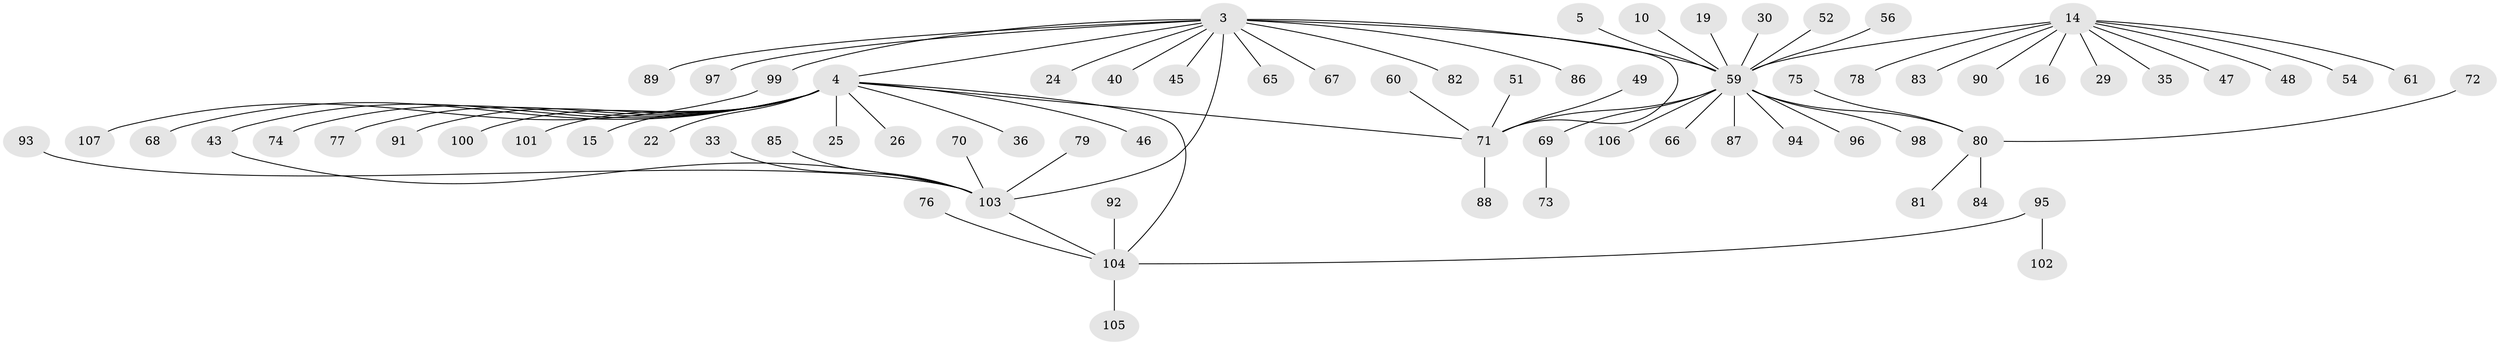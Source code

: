 // original degree distribution, {8: 0.009345794392523364, 10: 0.009345794392523364, 17: 0.018691588785046728, 1: 0.7009345794392523, 5: 0.04672897196261682, 2: 0.11214953271028037, 9: 0.009345794392523364, 12: 0.009345794392523364, 7: 0.009345794392523364, 3: 0.056074766355140186, 4: 0.018691588785046728}
// Generated by graph-tools (version 1.1) at 2025/51/03/04/25 21:51:49]
// undirected, 74 vertices, 77 edges
graph export_dot {
graph [start="1"]
  node [color=gray90,style=filled];
  3;
  4;
  5;
  10;
  14;
  15;
  16;
  19;
  22 [super="+8"];
  24;
  25;
  26;
  29;
  30;
  33;
  35 [super="+18"];
  36;
  40;
  43;
  45;
  46;
  47 [super="+37"];
  48;
  49;
  51;
  52;
  54 [super="+31"];
  56;
  59 [super="+2+1"];
  60;
  61;
  65;
  66;
  67;
  68;
  69 [super="+13+57+63"];
  70 [super="+38+62"];
  71 [super="+6+34"];
  72;
  73;
  74;
  75;
  76;
  77;
  78;
  79;
  80 [super="+17+21+27+42+50"];
  81;
  82 [super="+12"];
  83 [super="+32"];
  84;
  85;
  86;
  87;
  88;
  89;
  90;
  91;
  92;
  93;
  94;
  95;
  96;
  97;
  98;
  99 [super="+39+53+55"];
  100 [super="+7"];
  101;
  102;
  103 [super="+9"];
  104 [super="+64"];
  105;
  106 [super="+11"];
  107;
  3 -- 4;
  3 -- 24;
  3 -- 40;
  3 -- 45;
  3 -- 59 [weight=2];
  3 -- 65;
  3 -- 67;
  3 -- 71 [weight=2];
  3 -- 86;
  3 -- 89;
  3 -- 97;
  3 -- 103 [weight=2];
  3 -- 99;
  3 -- 82;
  4 -- 15;
  4 -- 25;
  4 -- 26;
  4 -- 36;
  4 -- 43;
  4 -- 46;
  4 -- 68;
  4 -- 71 [weight=2];
  4 -- 74;
  4 -- 77;
  4 -- 91;
  4 -- 101;
  4 -- 100;
  4 -- 22;
  4 -- 104;
  5 -- 59;
  10 -- 59;
  14 -- 16;
  14 -- 29;
  14 -- 48;
  14 -- 59 [weight=2];
  14 -- 61;
  14 -- 78;
  14 -- 90;
  14 -- 35;
  14 -- 54;
  14 -- 83;
  14 -- 47;
  19 -- 59;
  30 -- 59;
  33 -- 103;
  43 -- 103;
  49 -- 71;
  51 -- 71;
  52 -- 59;
  56 -- 59;
  59 -- 94;
  59 -- 96;
  59 -- 71;
  59 -- 87;
  59 -- 66;
  59 -- 98;
  59 -- 80;
  59 -- 106;
  59 -- 69;
  60 -- 71;
  69 -- 73;
  70 -- 103;
  71 -- 88;
  72 -- 80;
  75 -- 80;
  76 -- 104;
  79 -- 103;
  80 -- 81;
  80 -- 84;
  85 -- 103;
  92 -- 104;
  93 -- 103;
  95 -- 102;
  95 -- 104;
  99 -- 107;
  103 -- 104;
  104 -- 105;
}
